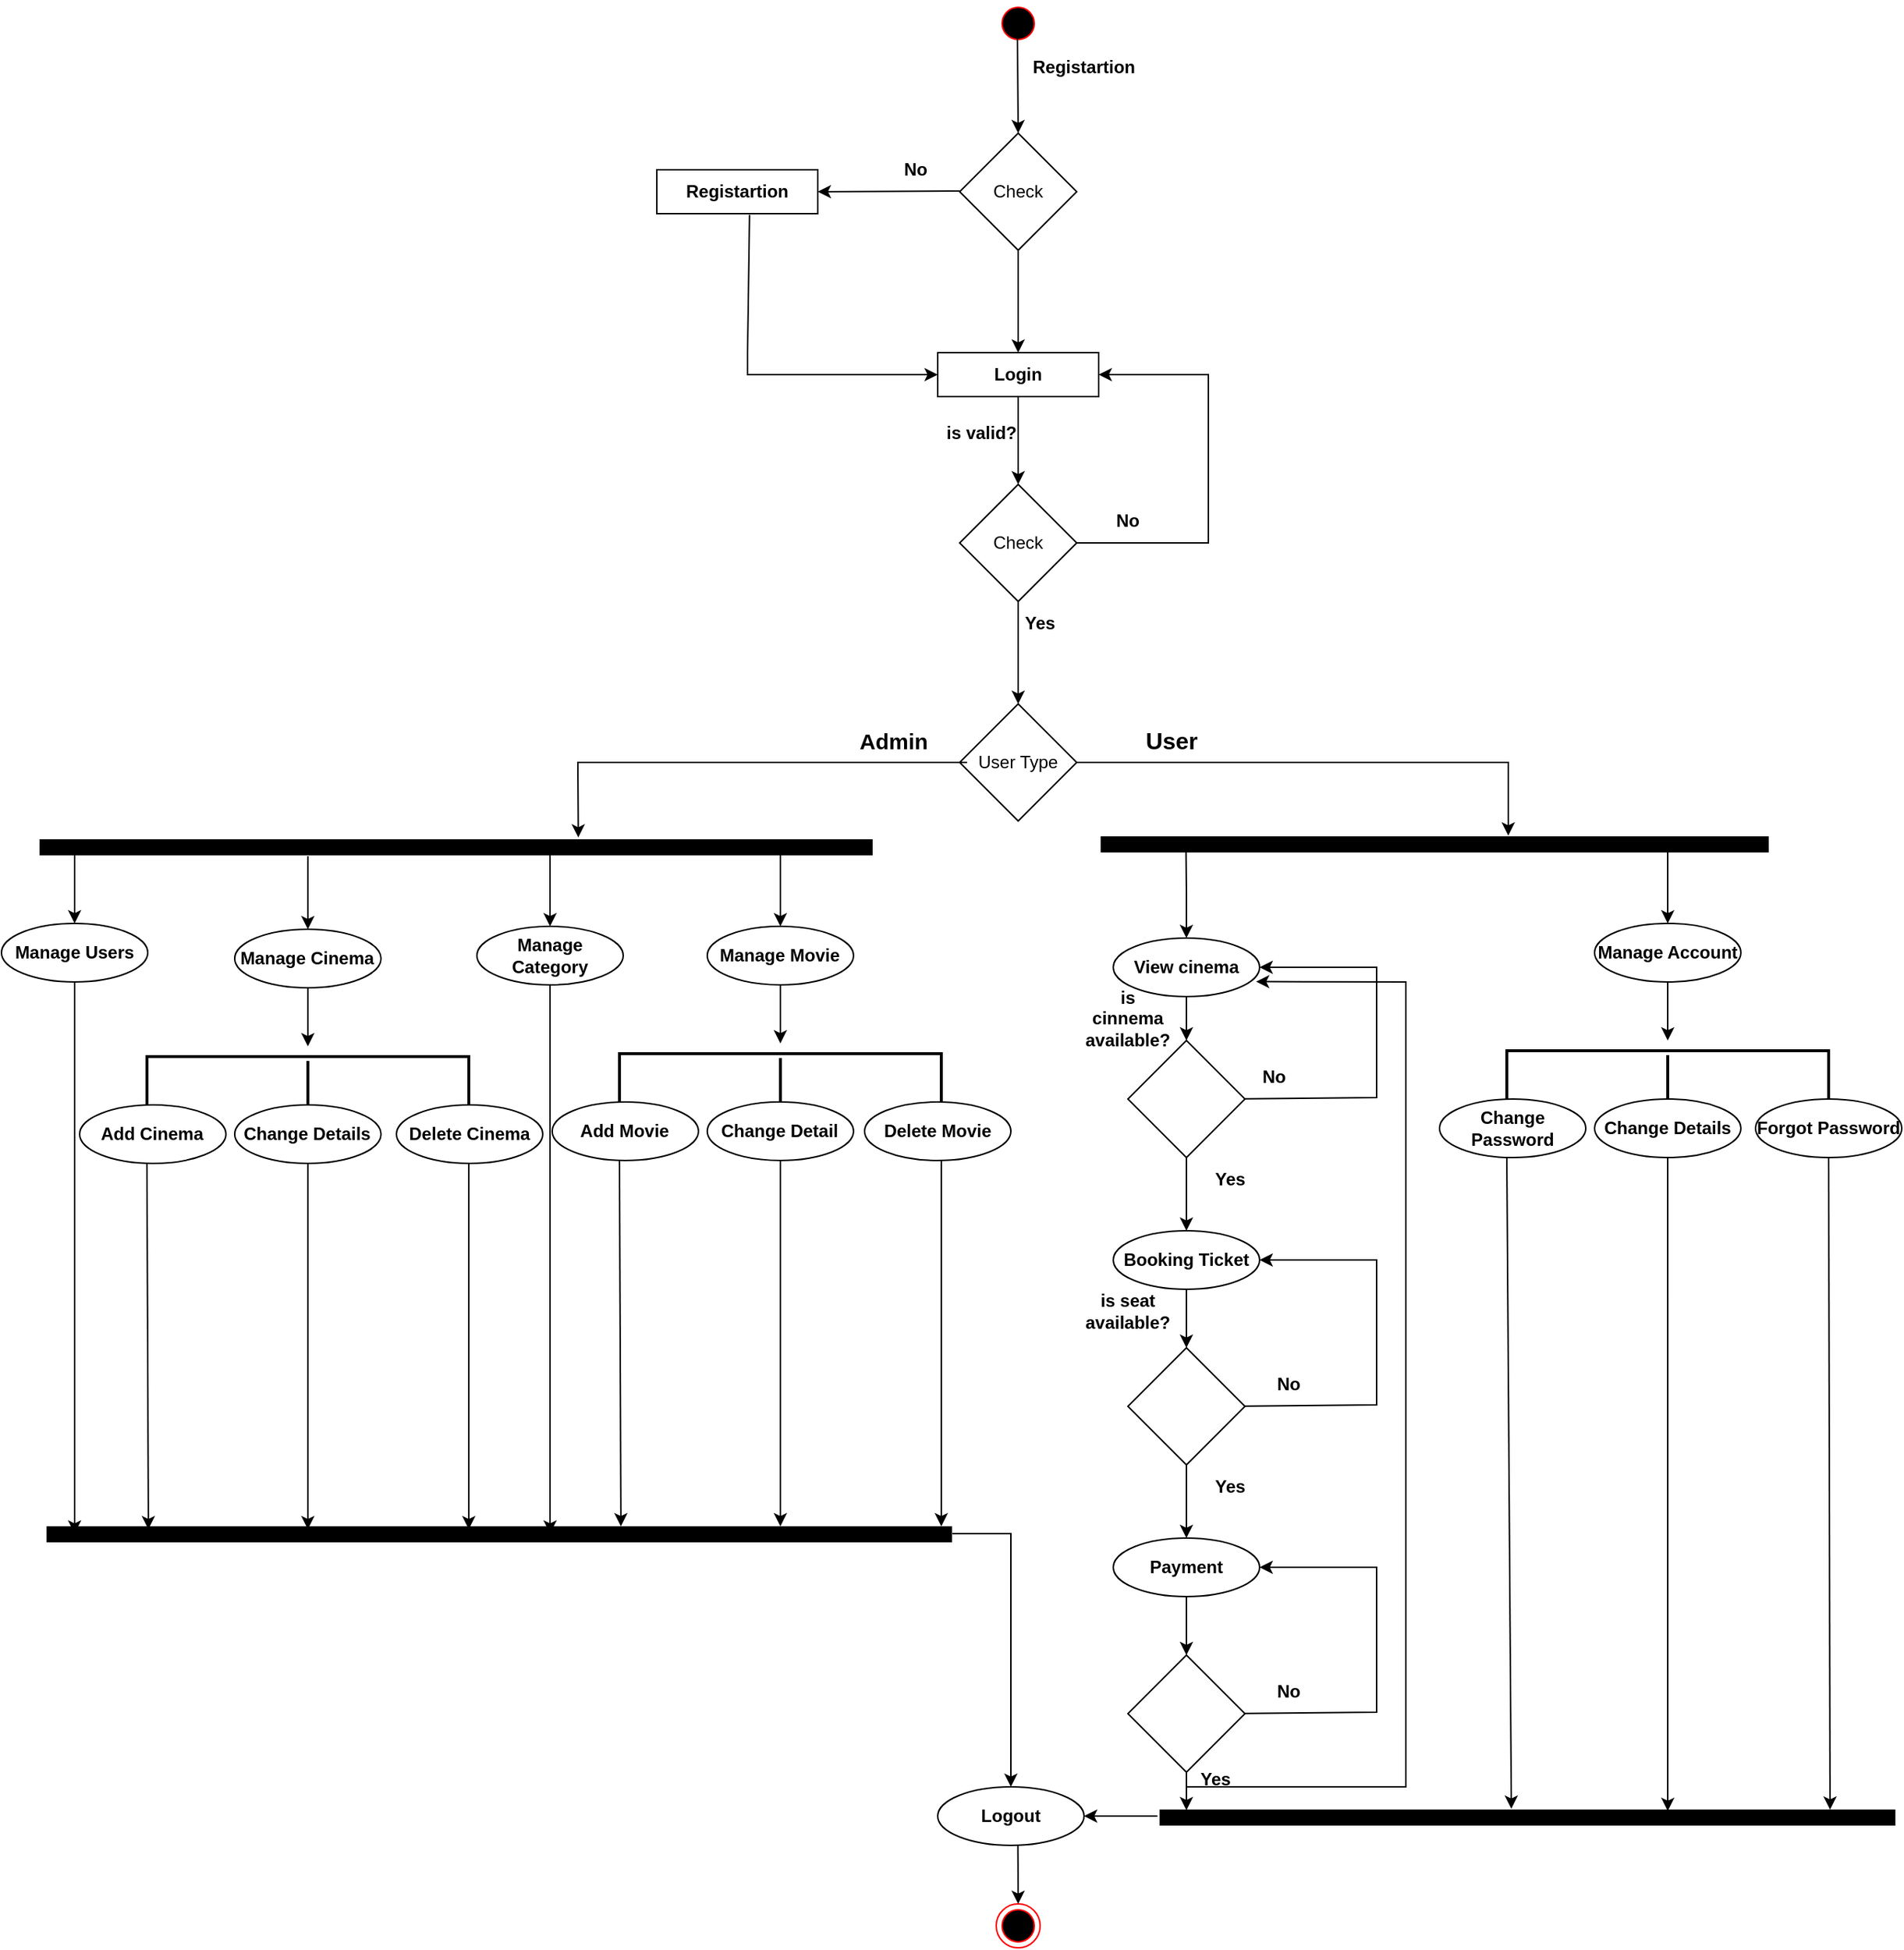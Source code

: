 <mxfile version="16.5.3" type="google"><diagram id="Oi1t7TdH1rs-5Y_anHj7" name="Page-1"><mxGraphModel dx="1621" dy="575" grid="1" gridSize="10" guides="0" tooltips="1" connect="1" arrows="1" fold="1" page="0" pageScale="1" pageWidth="1169" pageHeight="827" math="0" shadow="0"><root><mxCell id="0"/><mxCell id="1" parent="0"/><mxCell id="KVc6zZKcrjZ1HxjVgMst-2" value="" style="ellipse;html=1;shape=startState;fillColor=#000000;strokeColor=#ff0000;" parent="1" vertex="1"><mxGeometry x="340" y="50" width="30" height="30" as="geometry"/></mxCell><mxCell id="KVc6zZKcrjZ1HxjVgMst-4" value="Check" style="rhombus;whiteSpace=wrap;html=1;strokeColor=#000000;fillColor=#FFFFFF;" parent="1" vertex="1"><mxGeometry x="315" y="140" width="80" height="80" as="geometry"/></mxCell><mxCell id="KVc6zZKcrjZ1HxjVgMst-5" value="" style="endArrow=classic;html=1;rounded=0;exitX=0.5;exitY=1;exitDx=0;exitDy=0;" parent="1" source="KVc6zZKcrjZ1HxjVgMst-4" edge="1"><mxGeometry width="50" height="50" relative="1" as="geometry"><mxPoint x="440" y="200" as="sourcePoint"/><mxPoint x="355" y="290" as="targetPoint"/><Array as="points"/></mxGeometry></mxCell><mxCell id="KVc6zZKcrjZ1HxjVgMst-6" value="" style="endArrow=classic;html=1;rounded=0;entryX=1;entryY=0.5;entryDx=0;entryDy=0;" parent="1" target="KVc6zZKcrjZ1HxjVgMst-11" edge="1"><mxGeometry width="50" height="50" relative="1" as="geometry"><mxPoint x="315" y="179.5" as="sourcePoint"/><mxPoint x="215" y="179.5" as="targetPoint"/><Array as="points"/></mxGeometry></mxCell><mxCell id="KVc6zZKcrjZ1HxjVgMst-7" value="&lt;b&gt;Registartion&lt;/b&gt;" style="text;html=1;strokeColor=none;fillColor=none;align=center;verticalAlign=middle;whiteSpace=wrap;rounded=0;" parent="1" vertex="1"><mxGeometry x="370" y="80" width="60" height="30" as="geometry"/></mxCell><mxCell id="KVc6zZKcrjZ1HxjVgMst-8" value="&lt;b&gt;No&lt;/b&gt;" style="text;html=1;strokeColor=none;fillColor=none;align=center;verticalAlign=middle;whiteSpace=wrap;rounded=0;" parent="1" vertex="1"><mxGeometry x="255" y="150" width="60" height="30" as="geometry"/></mxCell><mxCell id="KVc6zZKcrjZ1HxjVgMst-9" value="&lt;b&gt;Yes&lt;/b&gt;" style="text;html=1;strokeColor=none;fillColor=none;align=center;verticalAlign=middle;whiteSpace=wrap;rounded=0;" parent="1" vertex="1"><mxGeometry x="340" y="460" width="60" height="30" as="geometry"/></mxCell><mxCell id="KVc6zZKcrjZ1HxjVgMst-10" value="&lt;b&gt;Login&lt;/b&gt;" style="rounded=0;whiteSpace=wrap;html=1;strokeColor=#000000;fillColor=#FFFFFF;" parent="1" vertex="1"><mxGeometry x="300" y="290" width="110" height="30" as="geometry"/></mxCell><mxCell id="KVc6zZKcrjZ1HxjVgMst-11" value="&lt;b&gt;Registartion&lt;/b&gt;" style="rounded=0;whiteSpace=wrap;html=1;strokeColor=#000000;fillColor=#FFFFFF;" parent="1" vertex="1"><mxGeometry x="108" y="165" width="110" height="30" as="geometry"/></mxCell><mxCell id="KVc6zZKcrjZ1HxjVgMst-12" value="" style="endArrow=classic;html=1;rounded=0;entryX=0;entryY=0.5;entryDx=0;entryDy=0;exitX=0.576;exitY=1.027;exitDx=0;exitDy=0;exitPerimeter=0;" parent="1" source="KVc6zZKcrjZ1HxjVgMst-11" target="KVc6zZKcrjZ1HxjVgMst-10" edge="1"><mxGeometry width="50" height="50" relative="1" as="geometry"><mxPoint x="170" y="200" as="sourcePoint"/><mxPoint x="270" y="290" as="targetPoint"/><Array as="points"><mxPoint x="170" y="290"/><mxPoint x="170" y="305"/></Array></mxGeometry></mxCell><mxCell id="KVc6zZKcrjZ1HxjVgMst-14" value="" style="endArrow=classic;html=1;rounded=0;exitX=0.5;exitY=1;exitDx=0;exitDy=0;" parent="1" source="KVc6zZKcrjZ1HxjVgMst-10" edge="1"><mxGeometry width="50" height="50" relative="1" as="geometry"><mxPoint x="350" y="330" as="sourcePoint"/><mxPoint x="355" y="380" as="targetPoint"/><Array as="points"/></mxGeometry></mxCell><mxCell id="KVc6zZKcrjZ1HxjVgMst-15" value="&lt;b&gt;is valid?&lt;/b&gt;" style="text;html=1;strokeColor=none;fillColor=none;align=center;verticalAlign=middle;whiteSpace=wrap;rounded=0;" parent="1" vertex="1"><mxGeometry x="300" y="330" width="60" height="30" as="geometry"/></mxCell><mxCell id="KVc6zZKcrjZ1HxjVgMst-16" value="" style="endArrow=classic;html=1;rounded=0;exitX=1;exitY=0.5;exitDx=0;exitDy=0;entryX=1;entryY=0.5;entryDx=0;entryDy=0;" parent="1" source="KVc6zZKcrjZ1HxjVgMst-19" target="KVc6zZKcrjZ1HxjVgMst-10" edge="1"><mxGeometry width="50" height="50" relative="1" as="geometry"><mxPoint x="395" y="425" as="sourcePoint"/><mxPoint x="420" y="310" as="targetPoint"/><Array as="points"><mxPoint x="420" y="420"/><mxPoint x="485" y="420"/><mxPoint x="485" y="305"/></Array></mxGeometry></mxCell><mxCell id="KVc6zZKcrjZ1HxjVgMst-18" value="&lt;b&gt;No&lt;/b&gt;" style="text;html=1;strokeColor=none;fillColor=none;align=center;verticalAlign=middle;whiteSpace=wrap;rounded=0;" parent="1" vertex="1"><mxGeometry x="400" y="390" width="60" height="30" as="geometry"/></mxCell><mxCell id="KVc6zZKcrjZ1HxjVgMst-19" value="Check" style="rhombus;whiteSpace=wrap;html=1;strokeColor=#000000;fillColor=#FFFFFF;" parent="1" vertex="1"><mxGeometry x="315" y="380" width="80" height="80" as="geometry"/></mxCell><mxCell id="KVc6zZKcrjZ1HxjVgMst-20" value="" style="endArrow=classic;html=1;rounded=0;exitX=0.5;exitY=1;exitDx=0;exitDy=0;" parent="1" source="KVc6zZKcrjZ1HxjVgMst-19" edge="1"><mxGeometry width="50" height="50" relative="1" as="geometry"><mxPoint x="365" y="460" as="sourcePoint"/><mxPoint x="355" y="530" as="targetPoint"/><Array as="points"/></mxGeometry></mxCell><mxCell id="KVc6zZKcrjZ1HxjVgMst-21" value="User Type" style="rhombus;whiteSpace=wrap;html=1;strokeColor=#000000;fillColor=#FFFFFF;" parent="1" vertex="1"><mxGeometry x="315" y="530" width="80" height="80" as="geometry"/></mxCell><mxCell id="KVc6zZKcrjZ1HxjVgMst-23" value="" style="endArrow=classic;html=1;rounded=0;entryX=0.974;entryY=0.539;entryDx=0;entryDy=0;entryPerimeter=0;" parent="1" edge="1"><mxGeometry width="50" height="50" relative="1" as="geometry"><mxPoint x="320" y="570" as="sourcePoint"/><mxPoint x="54.319" y="621.265" as="targetPoint"/><Array as="points"><mxPoint x="245" y="570"/><mxPoint x="54" y="570"/></Array></mxGeometry></mxCell><mxCell id="KVc6zZKcrjZ1HxjVgMst-27" value="&lt;b&gt;&lt;font style=&quot;font-size: 15px&quot;&gt;Admin&lt;/font&gt;&lt;/b&gt;" style="text;html=1;strokeColor=none;fillColor=none;align=center;verticalAlign=middle;whiteSpace=wrap;rounded=0;" parent="1" vertex="1"><mxGeometry x="240" y="540" width="60" height="30" as="geometry"/></mxCell><mxCell id="KVc6zZKcrjZ1HxjVgMst-28" value="&lt;b&gt;&lt;font style=&quot;font-size: 16px&quot;&gt;User&lt;/font&gt;&lt;/b&gt;" style="text;html=1;strokeColor=none;fillColor=none;align=center;verticalAlign=middle;whiteSpace=wrap;rounded=0;" parent="1" vertex="1"><mxGeometry x="430" y="540" width="60" height="30" as="geometry"/></mxCell><mxCell id="KVc6zZKcrjZ1HxjVgMst-59" value="" style="html=1;points=[];perimeter=orthogonalPerimeter;strokeColor=#000000;fillColor=#000000;rotation=-90;" parent="1" vertex="1"><mxGeometry x="634.71" y="398.14" width="10" height="455.72" as="geometry"/></mxCell><mxCell id="KVc6zZKcrjZ1HxjVgMst-91" value="&lt;b&gt;Logout&lt;/b&gt;" style="ellipse;whiteSpace=wrap;html=1;align=center;strokeColor=#000000;fillColor=#FFFFFF;" parent="1" vertex="1"><mxGeometry x="300" y="1270" width="100" height="40" as="geometry"/></mxCell><mxCell id="KVc6zZKcrjZ1HxjVgMst-97" value="" style="endArrow=classic;html=1;rounded=0;fillColor=#000000;entryX=0.5;entryY=0;entryDx=0;entryDy=0;" parent="1" target="KVc6zZKcrjZ1HxjVgMst-4" edge="1"><mxGeometry width="50" height="50" relative="1" as="geometry"><mxPoint x="354.5" y="75" as="sourcePoint"/><mxPoint x="354.5" y="115" as="targetPoint"/></mxGeometry></mxCell><mxCell id="3qp_o6s6grZwOU4GD3eG-11" value="&lt;b&gt;Manage Account&lt;/b&gt;" style="ellipse;whiteSpace=wrap;html=1;align=center;strokeColor=#000000;fillColor=#FFFFFF;" parent="1" vertex="1"><mxGeometry x="749" y="680" width="100" height="40" as="geometry"/></mxCell><mxCell id="3qp_o6s6grZwOU4GD3eG-17" value="&lt;b&gt;Change Password&lt;/b&gt;" style="ellipse;whiteSpace=wrap;html=1;align=center;strokeColor=#000000;fillColor=#FFFFFF;" parent="1" vertex="1"><mxGeometry x="643" y="800" width="100" height="40" as="geometry"/></mxCell><mxCell id="3qp_o6s6grZwOU4GD3eG-18" value="&lt;b&gt;Change Details&lt;/b&gt;" style="ellipse;whiteSpace=wrap;html=1;align=center;strokeColor=#000000;fillColor=#FFFFFF;" parent="1" vertex="1"><mxGeometry x="749" y="800" width="100" height="40" as="geometry"/></mxCell><mxCell id="3qp_o6s6grZwOU4GD3eG-25" value="" style="endArrow=classic;html=1;rounded=0;exitX=0;exitY=0.5;exitDx=0;exitDy=0;exitPerimeter=0;entryX=1.098;entryY=0.478;entryDx=0;entryDy=0;entryPerimeter=0;" parent="1" edge="1" target="dzeo4S7rXmfaB8Z0H-SN-58"><mxGeometry width="50" height="50" relative="1" as="geometry"><mxPoint x="689.0" y="840.005" as="sourcePoint"/><mxPoint x="690" y="1090" as="targetPoint"/></mxGeometry></mxCell><mxCell id="dzeo4S7rXmfaB8Z0H-SN-53" value="&lt;b&gt;Forgot Password&lt;/b&gt;" style="ellipse;whiteSpace=wrap;html=1;align=center;strokeColor=#000000;fillColor=#FFFFFF;" parent="1" vertex="1"><mxGeometry x="859" y="800" width="100" height="40" as="geometry"/></mxCell><mxCell id="dzeo4S7rXmfaB8Z0H-SN-54" value="" style="endArrow=classic;html=1;rounded=0;fontFamily=Helvetica;fontSize=14;fontColor=default;exitX=0.5;exitY=1;exitDx=0;exitDy=0;entryX=0.949;entryY=0.691;entryDx=0;entryDy=0;entryPerimeter=0;" parent="1" source="3qp_o6s6grZwOU4GD3eG-18" edge="1" target="dzeo4S7rXmfaB8Z0H-SN-58"><mxGeometry width="50" height="50" relative="1" as="geometry"><mxPoint x="739" y="940" as="sourcePoint"/><mxPoint x="799" y="1280" as="targetPoint"/></mxGeometry></mxCell><mxCell id="dzeo4S7rXmfaB8Z0H-SN-56" value="" style="endArrow=none;html=1;rounded=0;fontFamily=Helvetica;fontSize=14;fontColor=default;strokeWidth=2;exitX=0.5;exitY=0;exitDx=0;exitDy=0;entryX=0.5;entryY=0;entryDx=0;entryDy=0;" parent="1" source="dzeo4S7rXmfaB8Z0H-SN-53" edge="1"><mxGeometry width="50" height="50" relative="1" as="geometry"><mxPoint x="909" y="767" as="sourcePoint"/><mxPoint x="689" y="800" as="targetPoint"/><Array as="points"><mxPoint x="909" y="767"/><mxPoint x="689" y="767"/></Array></mxGeometry></mxCell><mxCell id="dzeo4S7rXmfaB8Z0H-SN-57" value="" style="endArrow=classic;html=1;rounded=0;fontFamily=Helvetica;fontSize=14;fontColor=default;strokeWidth=1;exitX=0.5;exitY=1;exitDx=0;exitDy=0;entryX=1.041;entryY=0.912;entryDx=0;entryDy=0;entryPerimeter=0;" parent="1" source="dzeo4S7rXmfaB8Z0H-SN-53" edge="1" target="dzeo4S7rXmfaB8Z0H-SN-58"><mxGeometry width="50" height="50" relative="1" as="geometry"><mxPoint x="759" y="1000" as="sourcePoint"/><mxPoint x="909" y="1090" as="targetPoint"/></mxGeometry></mxCell><mxCell id="dzeo4S7rXmfaB8Z0H-SN-58" value="" style="html=1;points=[];perimeter=orthogonalPerimeter;strokeColor=#000000;fillColor=#000000;rotation=-90;" parent="1" vertex="1"><mxGeometry x="698.14" y="1040" width="10" height="501.96" as="geometry"/></mxCell><mxCell id="dzeo4S7rXmfaB8Z0H-SN-61" value="" style="endArrow=classic;html=1;rounded=0;fontFamily=Helvetica;fontSize=14;fontColor=default;strokeWidth=1;exitX=1;exitY=0.5;exitDx=0;exitDy=0;" parent="1" source="KVc6zZKcrjZ1HxjVgMst-21" edge="1"><mxGeometry width="50" height="50" relative="1" as="geometry"><mxPoint x="400" y="570" as="sourcePoint"/><mxPoint x="690" y="620" as="targetPoint"/><Array as="points"><mxPoint x="690" y="570"/></Array></mxGeometry></mxCell><mxCell id="dzeo4S7rXmfaB8Z0H-SN-62" value="" style="endArrow=none;html=1;rounded=0;fontFamily=Helvetica;fontSize=15;fontColor=default;strokeWidth=2;entryX=0.5;entryY=0;entryDx=0;entryDy=0;" parent="1" target="3qp_o6s6grZwOU4GD3eG-18" edge="1"><mxGeometry width="50" height="50" relative="1" as="geometry"><mxPoint x="799" y="770" as="sourcePoint"/><mxPoint x="779" y="800" as="targetPoint"/></mxGeometry></mxCell><mxCell id="dzeo4S7rXmfaB8Z0H-SN-64" value="" style="endArrow=classic;html=1;rounded=0;fontFamily=Helvetica;fontSize=15;fontColor=default;strokeWidth=1;entryX=0.5;entryY=0;entryDx=0;entryDy=0;" parent="1" target="3qp_o6s6grZwOU4GD3eG-11" edge="1"><mxGeometry width="50" height="50" relative="1" as="geometry"><mxPoint x="799" y="630" as="sourcePoint"/><mxPoint x="653" y="870" as="targetPoint"/></mxGeometry></mxCell><mxCell id="dzeo4S7rXmfaB8Z0H-SN-66" value="" style="endArrow=classic;html=1;rounded=0;fontFamily=Helvetica;fontSize=15;fontColor=default;strokeWidth=1;entryX=0.5;entryY=0;entryDx=0;entryDy=0;exitX=0.006;exitY=0.127;exitDx=0;exitDy=0;exitPerimeter=0;" parent="1" target="OKULIXjmSo11JFwUpLHG-24" edge="1" source="KVc6zZKcrjZ1HxjVgMst-59"><mxGeometry width="50" height="50" relative="1" as="geometry"><mxPoint x="466" y="631" as="sourcePoint"/><mxPoint x="466" y="682" as="targetPoint"/><Array as="points"><mxPoint x="470" y="660"/></Array></mxGeometry></mxCell><mxCell id="dzeo4S7rXmfaB8Z0H-SN-71" value="" style="endArrow=classic;html=1;rounded=0;fontFamily=Helvetica;fontSize=15;fontColor=default;strokeWidth=1;exitX=0.5;exitY=1;exitDx=0;exitDy=0;" parent="1" source="3qp_o6s6grZwOU4GD3eG-11" edge="1"><mxGeometry width="50" height="50" relative="1" as="geometry"><mxPoint x="839" y="880" as="sourcePoint"/><mxPoint x="799" y="760" as="targetPoint"/></mxGeometry></mxCell><mxCell id="dzeo4S7rXmfaB8Z0H-SN-83" value="" style="html=1;points=[];perimeter=orthogonalPerimeter;strokeColor=#000000;fillColor=#000000;rotation=-90;" parent="1" vertex="1"><mxGeometry x="-34.23" y="343.76" width="10" height="568.46" as="geometry"/></mxCell><mxCell id="dzeo4S7rXmfaB8Z0H-SN-95" value="&lt;b&gt;Manage Category&lt;/b&gt;" style="ellipse;whiteSpace=wrap;html=1;align=center;strokeColor=#000000;fillColor=#FFFFFF;" parent="1" vertex="1"><mxGeometry x="-15.0" y="682" width="100" height="40" as="geometry"/></mxCell><mxCell id="dzeo4S7rXmfaB8Z0H-SN-96" value="&lt;b&gt;Manage Movie&lt;/b&gt;" style="ellipse;whiteSpace=wrap;html=1;align=center;strokeColor=#000000;fillColor=#FFFFFF;" parent="1" vertex="1"><mxGeometry x="142.44" y="682" width="100" height="40" as="geometry"/></mxCell><mxCell id="dzeo4S7rXmfaB8Z0H-SN-97" value="&lt;b&gt;Add Movie&lt;/b&gt;" style="ellipse;whiteSpace=wrap;html=1;align=center;strokeColor=#000000;fillColor=#FFFFFF;" parent="1" vertex="1"><mxGeometry x="36.44" y="802" width="100" height="40" as="geometry"/></mxCell><mxCell id="dzeo4S7rXmfaB8Z0H-SN-98" value="&lt;b&gt;Change Detail&lt;/b&gt;" style="ellipse;whiteSpace=wrap;html=1;align=center;strokeColor=#000000;fillColor=#FFFFFF;" parent="1" vertex="1"><mxGeometry x="142.44" y="802" width="100" height="40" as="geometry"/></mxCell><mxCell id="dzeo4S7rXmfaB8Z0H-SN-99" value="" style="endArrow=classic;html=1;rounded=0;exitX=0.5;exitY=1;exitDx=0;exitDy=0;" parent="1" source="dzeo4S7rXmfaB8Z0H-SN-95" edge="1"><mxGeometry width="50" height="50" relative="1" as="geometry"><mxPoint x="-158.56" y="932" as="sourcePoint"/><mxPoint x="35" y="1097" as="targetPoint"/></mxGeometry></mxCell><mxCell id="dzeo4S7rXmfaB8Z0H-SN-100" value="" style="endArrow=classic;html=1;rounded=0;exitX=0;exitY=0.5;exitDx=0;exitDy=0;exitPerimeter=0;" parent="1" edge="1"><mxGeometry width="50" height="50" relative="1" as="geometry"><mxPoint x="82.44" y="842.005" as="sourcePoint"/><mxPoint x="83.44" y="1092" as="targetPoint"/></mxGeometry></mxCell><mxCell id="dzeo4S7rXmfaB8Z0H-SN-101" value="&lt;b&gt;Delete Movie&lt;/b&gt;" style="ellipse;whiteSpace=wrap;html=1;align=center;strokeColor=#000000;fillColor=#FFFFFF;" parent="1" vertex="1"><mxGeometry x="250.0" y="802" width="100" height="40" as="geometry"/></mxCell><mxCell id="dzeo4S7rXmfaB8Z0H-SN-102" value="" style="endArrow=classic;html=1;rounded=0;fontFamily=Helvetica;fontSize=14;fontColor=default;exitX=0.5;exitY=1;exitDx=0;exitDy=0;" parent="1" source="dzeo4S7rXmfaB8Z0H-SN-98" edge="1"><mxGeometry width="50" height="50" relative="1" as="geometry"><mxPoint x="132.44" y="942" as="sourcePoint"/><mxPoint x="192.44" y="1092" as="targetPoint"/></mxGeometry></mxCell><mxCell id="dzeo4S7rXmfaB8Z0H-SN-103" value="" style="endArrow=none;html=1;rounded=0;fontFamily=Helvetica;fontSize=14;fontColor=default;strokeWidth=2;exitX=0.5;exitY=0;exitDx=0;exitDy=0;entryX=0.5;entryY=0;entryDx=0;entryDy=0;" parent="1" edge="1"><mxGeometry width="50" height="50" relative="1" as="geometry"><mxPoint x="302.44" y="802" as="sourcePoint"/><mxPoint x="82.44" y="802" as="targetPoint"/><Array as="points"><mxPoint x="302.44" y="769"/><mxPoint x="82.44" y="769"/></Array></mxGeometry></mxCell><mxCell id="dzeo4S7rXmfaB8Z0H-SN-104" value="" style="endArrow=classic;html=1;rounded=0;fontFamily=Helvetica;fontSize=14;fontColor=default;strokeWidth=1;exitX=0.5;exitY=1;exitDx=0;exitDy=0;" parent="1" edge="1"><mxGeometry width="50" height="50" relative="1" as="geometry"><mxPoint x="302.44" y="842" as="sourcePoint"/><mxPoint x="302.44" y="1092" as="targetPoint"/></mxGeometry></mxCell><mxCell id="dzeo4S7rXmfaB8Z0H-SN-105" value="" style="html=1;points=[];perimeter=orthogonalPerimeter;strokeColor=#000000;fillColor=#000000;rotation=-90;" parent="1" vertex="1"><mxGeometry x="-4.71" y="788.45" width="10" height="617.97" as="geometry"/></mxCell><mxCell id="dzeo4S7rXmfaB8Z0H-SN-106" value="" style="endArrow=none;html=1;rounded=0;fontFamily=Helvetica;fontSize=15;fontColor=default;strokeWidth=2;entryX=0.5;entryY=0;entryDx=0;entryDy=0;" parent="1" target="dzeo4S7rXmfaB8Z0H-SN-98" edge="1"><mxGeometry width="50" height="50" relative="1" as="geometry"><mxPoint x="192.44" y="772" as="sourcePoint"/><mxPoint x="172.44" y="802" as="targetPoint"/></mxGeometry></mxCell><mxCell id="dzeo4S7rXmfaB8Z0H-SN-107" value="" style="endArrow=classic;html=1;rounded=0;fontFamily=Helvetica;fontSize=15;fontColor=default;strokeWidth=1;entryX=0.5;entryY=0;entryDx=0;entryDy=0;" parent="1" target="dzeo4S7rXmfaB8Z0H-SN-96" edge="1"><mxGeometry width="50" height="50" relative="1" as="geometry"><mxPoint x="192.44" y="632" as="sourcePoint"/><mxPoint x="46.44" y="872" as="targetPoint"/></mxGeometry></mxCell><mxCell id="dzeo4S7rXmfaB8Z0H-SN-108" value="" style="endArrow=classic;html=1;rounded=0;fontFamily=Helvetica;fontSize=15;fontColor=default;strokeWidth=1;entryX=0.5;entryY=0;entryDx=0;entryDy=0;" parent="1" target="dzeo4S7rXmfaB8Z0H-SN-95" edge="1"><mxGeometry width="50" height="50" relative="1" as="geometry"><mxPoint x="35" y="628" as="sourcePoint"/><mxPoint x="112.44" y="902" as="targetPoint"/></mxGeometry></mxCell><mxCell id="dzeo4S7rXmfaB8Z0H-SN-110" value="" style="endArrow=classic;html=1;rounded=0;fontFamily=Helvetica;fontSize=15;fontColor=default;strokeWidth=1;exitX=0.5;exitY=1;exitDx=0;exitDy=0;" parent="1" source="dzeo4S7rXmfaB8Z0H-SN-96" edge="1"><mxGeometry width="50" height="50" relative="1" as="geometry"><mxPoint x="232.44" y="882" as="sourcePoint"/><mxPoint x="192.44" y="762" as="targetPoint"/></mxGeometry></mxCell><mxCell id="dzeo4S7rXmfaB8Z0H-SN-111" value="&lt;b&gt;Manage Cinema&lt;/b&gt;" style="ellipse;whiteSpace=wrap;html=1;align=center;strokeColor=#000000;fillColor=#FFFFFF;" parent="1" vertex="1"><mxGeometry x="-180.56" y="684" width="100" height="40" as="geometry"/></mxCell><mxCell id="dzeo4S7rXmfaB8Z0H-SN-112" value="&lt;b&gt;Add Cinema&lt;/b&gt;" style="ellipse;whiteSpace=wrap;html=1;align=center;strokeColor=#000000;fillColor=#FFFFFF;" parent="1" vertex="1"><mxGeometry x="-286.56" y="804" width="100" height="40" as="geometry"/></mxCell><mxCell id="dzeo4S7rXmfaB8Z0H-SN-113" value="&lt;b&gt;Change Details&lt;/b&gt;" style="ellipse;whiteSpace=wrap;html=1;align=center;strokeColor=#000000;fillColor=#FFFFFF;" parent="1" vertex="1"><mxGeometry x="-180.56" y="804" width="100" height="40" as="geometry"/></mxCell><mxCell id="dzeo4S7rXmfaB8Z0H-SN-114" value="" style="endArrow=classic;html=1;rounded=0;exitX=0;exitY=0.5;exitDx=0;exitDy=0;exitPerimeter=0;" parent="1" edge="1"><mxGeometry width="50" height="50" relative="1" as="geometry"><mxPoint x="-240.56" y="844.005" as="sourcePoint"/><mxPoint x="-239.56" y="1094" as="targetPoint"/></mxGeometry></mxCell><mxCell id="dzeo4S7rXmfaB8Z0H-SN-115" value="&lt;b&gt;Delete Cinema&lt;/b&gt;" style="ellipse;whiteSpace=wrap;html=1;align=center;strokeColor=#000000;fillColor=#FFFFFF;" parent="1" vertex="1"><mxGeometry x="-70.0" y="804" width="100" height="40" as="geometry"/></mxCell><mxCell id="dzeo4S7rXmfaB8Z0H-SN-116" value="" style="endArrow=classic;html=1;rounded=0;fontFamily=Helvetica;fontSize=14;fontColor=default;exitX=0.5;exitY=1;exitDx=0;exitDy=0;" parent="1" source="dzeo4S7rXmfaB8Z0H-SN-113" edge="1"><mxGeometry width="50" height="50" relative="1" as="geometry"><mxPoint x="-190.56" y="944" as="sourcePoint"/><mxPoint x="-130.56" y="1094" as="targetPoint"/></mxGeometry></mxCell><mxCell id="dzeo4S7rXmfaB8Z0H-SN-117" value="" style="endArrow=none;html=1;rounded=0;fontFamily=Helvetica;fontSize=14;fontColor=default;strokeWidth=2;exitX=0.5;exitY=0;exitDx=0;exitDy=0;entryX=0.5;entryY=0;entryDx=0;entryDy=0;" parent="1" edge="1"><mxGeometry width="50" height="50" relative="1" as="geometry"><mxPoint x="-20.56" y="804" as="sourcePoint"/><mxPoint x="-240.56" y="804" as="targetPoint"/><Array as="points"><mxPoint x="-20.56" y="771"/><mxPoint x="-240.56" y="771"/></Array></mxGeometry></mxCell><mxCell id="dzeo4S7rXmfaB8Z0H-SN-118" value="" style="endArrow=classic;html=1;rounded=0;fontFamily=Helvetica;fontSize=14;fontColor=default;strokeWidth=1;exitX=0.5;exitY=1;exitDx=0;exitDy=0;" parent="1" edge="1"><mxGeometry width="50" height="50" relative="1" as="geometry"><mxPoint x="-20.56" y="844" as="sourcePoint"/><mxPoint x="-20.56" y="1094" as="targetPoint"/></mxGeometry></mxCell><mxCell id="dzeo4S7rXmfaB8Z0H-SN-119" value="" style="endArrow=none;html=1;rounded=0;fontFamily=Helvetica;fontSize=15;fontColor=default;strokeWidth=2;entryX=0.5;entryY=0;entryDx=0;entryDy=0;" parent="1" target="dzeo4S7rXmfaB8Z0H-SN-113" edge="1"><mxGeometry width="50" height="50" relative="1" as="geometry"><mxPoint x="-130.56" y="774" as="sourcePoint"/><mxPoint x="-150.56" y="804" as="targetPoint"/></mxGeometry></mxCell><mxCell id="dzeo4S7rXmfaB8Z0H-SN-120" value="" style="endArrow=classic;html=1;rounded=0;fontFamily=Helvetica;fontSize=15;fontColor=default;strokeWidth=1;entryX=0.5;entryY=0;entryDx=0;entryDy=0;" parent="1" target="dzeo4S7rXmfaB8Z0H-SN-111" edge="1"><mxGeometry width="50" height="50" relative="1" as="geometry"><mxPoint x="-130.56" y="634" as="sourcePoint"/><mxPoint x="-276.56" y="874" as="targetPoint"/></mxGeometry></mxCell><mxCell id="dzeo4S7rXmfaB8Z0H-SN-121" value="" style="endArrow=classic;html=1;rounded=0;fontFamily=Helvetica;fontSize=15;fontColor=default;strokeWidth=1;exitX=0.5;exitY=1;exitDx=0;exitDy=0;" parent="1" source="dzeo4S7rXmfaB8Z0H-SN-111" edge="1"><mxGeometry width="50" height="50" relative="1" as="geometry"><mxPoint x="-90.56" y="884" as="sourcePoint"/><mxPoint x="-130.56" y="764" as="targetPoint"/></mxGeometry></mxCell><mxCell id="dzeo4S7rXmfaB8Z0H-SN-122" value="&lt;b&gt;Manage Users&lt;/b&gt;" style="ellipse;whiteSpace=wrap;html=1;align=center;strokeColor=#000000;fillColor=#FFFFFF;" parent="1" vertex="1"><mxGeometry x="-340" y="680" width="100" height="40" as="geometry"/></mxCell><mxCell id="dzeo4S7rXmfaB8Z0H-SN-123" value="" style="endArrow=classic;html=1;rounded=0;fontFamily=Helvetica;fontSize=15;fontColor=default;strokeWidth=1;entryX=0.5;entryY=0;entryDx=0;entryDy=0;" parent="1" source="dzeo4S7rXmfaB8Z0H-SN-83" target="dzeo4S7rXmfaB8Z0H-SN-122" edge="1"><mxGeometry width="50" height="50" relative="1" as="geometry"><mxPoint x="-30" y="1010" as="sourcePoint"/><mxPoint x="20" y="960" as="targetPoint"/></mxGeometry></mxCell><mxCell id="dzeo4S7rXmfaB8Z0H-SN-124" value="" style="endArrow=classic;html=1;rounded=0;fontFamily=Helvetica;fontSize=15;fontColor=default;strokeWidth=1;exitX=0.5;exitY=1;exitDx=0;exitDy=0;" parent="1" source="dzeo4S7rXmfaB8Z0H-SN-122" edge="1"><mxGeometry width="50" height="50" relative="1" as="geometry"><mxPoint x="-30" y="1020" as="sourcePoint"/><mxPoint x="-290" y="1097" as="targetPoint"/></mxGeometry></mxCell><mxCell id="dzeo4S7rXmfaB8Z0H-SN-126" value="" style="endArrow=classic;html=1;rounded=0;fontFamily=Helvetica;fontSize=15;fontColor=default;strokeWidth=1;entryX=0.5;entryY=0;entryDx=0;entryDy=0;" parent="1" target="KVc6zZKcrjZ1HxjVgMst-91" edge="1"><mxGeometry width="50" height="50" relative="1" as="geometry"><mxPoint x="310" y="1097" as="sourcePoint"/><mxPoint x="490" y="970" as="targetPoint"/><Array as="points"><mxPoint x="320" y="1097"/><mxPoint x="350" y="1097"/></Array></mxGeometry></mxCell><mxCell id="OKULIXjmSo11JFwUpLHG-24" value="&lt;b&gt;View cinema&lt;/b&gt;" style="ellipse;whiteSpace=wrap;html=1;align=center;strokeColor=#000000;fillColor=#FFFFFF;" vertex="1" parent="1"><mxGeometry x="420" y="690" width="100" height="40" as="geometry"/></mxCell><mxCell id="OKULIXjmSo11JFwUpLHG-25" value="" style="rhombus;whiteSpace=wrap;html=1;strokeColor=#000000;fillColor=#FFFFFF;" vertex="1" parent="1"><mxGeometry x="430" y="760" width="80" height="80" as="geometry"/></mxCell><mxCell id="OKULIXjmSo11JFwUpLHG-26" value="" style="endArrow=classic;html=1;rounded=0;fillColor=#000000;exitX=0.5;exitY=1;exitDx=0;exitDy=0;" edge="1" parent="1" source="OKULIXjmSo11JFwUpLHG-24" target="OKULIXjmSo11JFwUpLHG-25"><mxGeometry width="50" height="50" relative="1" as="geometry"><mxPoint x="479.41" y="650" as="sourcePoint"/><mxPoint x="480" y="690" as="targetPoint"/></mxGeometry></mxCell><mxCell id="OKULIXjmSo11JFwUpLHG-27" value="&lt;b&gt;No&lt;/b&gt;" style="text;html=1;strokeColor=none;fillColor=none;align=center;verticalAlign=middle;whiteSpace=wrap;rounded=0;" vertex="1" parent="1"><mxGeometry x="500" y="770" width="60" height="30" as="geometry"/></mxCell><mxCell id="OKULIXjmSo11JFwUpLHG-28" value="" style="endArrow=classic;html=1;rounded=0;fillColor=#000000;entryX=1;entryY=0.5;entryDx=0;entryDy=0;" edge="1" parent="1" target="OKULIXjmSo11JFwUpLHG-24"><mxGeometry width="50" height="50" relative="1" as="geometry"><mxPoint x="510" y="799.82" as="sourcePoint"/><mxPoint x="580" y="710" as="targetPoint"/><Array as="points"><mxPoint x="600" y="799"/><mxPoint x="600" y="710"/></Array></mxGeometry></mxCell><mxCell id="OKULIXjmSo11JFwUpLHG-29" value="&lt;b&gt;is cinnema available?&lt;/b&gt;" style="text;html=1;strokeColor=none;fillColor=none;align=center;verticalAlign=middle;whiteSpace=wrap;rounded=0;" vertex="1" parent="1"><mxGeometry x="400" y="730" width="60" height="30" as="geometry"/></mxCell><mxCell id="OKULIXjmSo11JFwUpLHG-30" value="" style="endArrow=classic;html=1;rounded=0;fillColor=#000000;exitX=0.5;exitY=1;exitDx=0;exitDy=0;" edge="1" parent="1" source="OKULIXjmSo11JFwUpLHG-25"><mxGeometry width="50" height="50" relative="1" as="geometry"><mxPoint x="480" y="730" as="sourcePoint"/><mxPoint x="470" y="890" as="targetPoint"/></mxGeometry></mxCell><mxCell id="OKULIXjmSo11JFwUpLHG-31" value="&lt;b&gt;Booking Ticket&lt;/b&gt;" style="ellipse;whiteSpace=wrap;html=1;align=center;strokeColor=#000000;fillColor=#FFFFFF;" vertex="1" parent="1"><mxGeometry x="420" y="890" width="100" height="40" as="geometry"/></mxCell><mxCell id="OKULIXjmSo11JFwUpLHG-32" value="&lt;b&gt;Yes&lt;/b&gt;" style="text;html=1;strokeColor=none;fillColor=none;align=center;verticalAlign=middle;whiteSpace=wrap;rounded=0;" vertex="1" parent="1"><mxGeometry x="470" y="840" width="60" height="30" as="geometry"/></mxCell><mxCell id="OKULIXjmSo11JFwUpLHG-33" value="" style="endArrow=classic;html=1;rounded=0;fillColor=#000000;exitX=0.5;exitY=1;exitDx=0;exitDy=0;" edge="1" parent="1" source="OKULIXjmSo11JFwUpLHG-31"><mxGeometry width="50" height="50" relative="1" as="geometry"><mxPoint x="470" y="940" as="sourcePoint"/><mxPoint x="470" y="970" as="targetPoint"/></mxGeometry></mxCell><mxCell id="OKULIXjmSo11JFwUpLHG-34" value="&lt;b&gt;is seat available?&lt;/b&gt;" style="text;html=1;strokeColor=none;fillColor=none;align=center;verticalAlign=middle;whiteSpace=wrap;rounded=0;" vertex="1" parent="1"><mxGeometry x="400" y="930" width="60" height="30" as="geometry"/></mxCell><mxCell id="OKULIXjmSo11JFwUpLHG-35" value="" style="rhombus;whiteSpace=wrap;html=1;strokeColor=#000000;fillColor=#FFFFFF;" vertex="1" parent="1"><mxGeometry x="430" y="970" width="80" height="80" as="geometry"/></mxCell><mxCell id="OKULIXjmSo11JFwUpLHG-36" value="" style="endArrow=classic;html=1;rounded=0;fillColor=#000000;entryX=1;entryY=0.5;entryDx=0;entryDy=0;" edge="1" parent="1"><mxGeometry width="50" height="50" relative="1" as="geometry"><mxPoint x="510" y="1009.82" as="sourcePoint"/><mxPoint x="520" y="910" as="targetPoint"/><Array as="points"><mxPoint x="600" y="1009"/><mxPoint x="600" y="910"/></Array></mxGeometry></mxCell><mxCell id="OKULIXjmSo11JFwUpLHG-37" value="&lt;b&gt;No&lt;/b&gt;" style="text;html=1;strokeColor=none;fillColor=none;align=center;verticalAlign=middle;whiteSpace=wrap;rounded=0;" vertex="1" parent="1"><mxGeometry x="510" y="1190" width="60" height="30" as="geometry"/></mxCell><mxCell id="OKULIXjmSo11JFwUpLHG-38" value="&lt;b&gt;Yes&lt;/b&gt;" style="text;html=1;strokeColor=none;fillColor=none;align=center;verticalAlign=middle;whiteSpace=wrap;rounded=0;" vertex="1" parent="1"><mxGeometry x="460" y="1250" width="60" height="30" as="geometry"/></mxCell><mxCell id="OKULIXjmSo11JFwUpLHG-39" value="" style="endArrow=classic;html=1;rounded=0;fillColor=#000000;exitX=0.5;exitY=1;exitDx=0;exitDy=0;" edge="1" parent="1"><mxGeometry width="50" height="50" relative="1" as="geometry"><mxPoint x="470" y="1050" as="sourcePoint"/><mxPoint x="470" y="1100" as="targetPoint"/></mxGeometry></mxCell><mxCell id="OKULIXjmSo11JFwUpLHG-40" value="&lt;b&gt;Payment&lt;/b&gt;" style="ellipse;whiteSpace=wrap;html=1;align=center;strokeColor=#000000;fillColor=#FFFFFF;" vertex="1" parent="1"><mxGeometry x="420" y="1100" width="100" height="40" as="geometry"/></mxCell><mxCell id="OKULIXjmSo11JFwUpLHG-41" value="" style="rhombus;whiteSpace=wrap;html=1;strokeColor=#000000;fillColor=#FFFFFF;" vertex="1" parent="1"><mxGeometry x="430" y="1180" width="80" height="80" as="geometry"/></mxCell><mxCell id="OKULIXjmSo11JFwUpLHG-42" value="" style="endArrow=classic;html=1;rounded=0;fillColor=#000000;" edge="1" parent="1"><mxGeometry width="50" height="50" relative="1" as="geometry"><mxPoint x="470" y="1140" as="sourcePoint"/><mxPoint x="470" y="1180" as="targetPoint"/></mxGeometry></mxCell><mxCell id="OKULIXjmSo11JFwUpLHG-43" value="" style="endArrow=classic;html=1;rounded=0;fillColor=#000000;entryX=1;entryY=0.5;entryDx=0;entryDy=0;" edge="1" parent="1"><mxGeometry width="50" height="50" relative="1" as="geometry"><mxPoint x="510" y="1219.82" as="sourcePoint"/><mxPoint x="520" y="1120" as="targetPoint"/><Array as="points"><mxPoint x="600" y="1219"/><mxPoint x="600" y="1120"/></Array></mxGeometry></mxCell><mxCell id="OKULIXjmSo11JFwUpLHG-44" value="&lt;b&gt;No&lt;/b&gt;" style="text;html=1;strokeColor=none;fillColor=none;align=center;verticalAlign=middle;whiteSpace=wrap;rounded=0;" vertex="1" parent="1"><mxGeometry x="510" y="980" width="60" height="30" as="geometry"/></mxCell><mxCell id="OKULIXjmSo11JFwUpLHG-45" value="&lt;b&gt;Yes&lt;/b&gt;" style="text;html=1;strokeColor=none;fillColor=none;align=center;verticalAlign=middle;whiteSpace=wrap;rounded=0;" vertex="1" parent="1"><mxGeometry x="470" y="1050" width="60" height="30" as="geometry"/></mxCell><mxCell id="OKULIXjmSo11JFwUpLHG-46" value="" style="endArrow=classic;html=1;rounded=0;fillColor=#000000;entryX=0.976;entryY=0.745;entryDx=0;entryDy=0;entryPerimeter=0;" edge="1" parent="1" target="OKULIXjmSo11JFwUpLHG-24"><mxGeometry width="50" height="50" relative="1" as="geometry"><mxPoint x="470" y="1270" as="sourcePoint"/><mxPoint x="680" y="720" as="targetPoint"/><Array as="points"><mxPoint x="620" y="1270"/><mxPoint x="620" y="1000"/><mxPoint x="620" y="720"/></Array></mxGeometry></mxCell><mxCell id="OKULIXjmSo11JFwUpLHG-51" value="" style="endArrow=none;html=1;rounded=0;entryX=0.5;entryY=1;entryDx=0;entryDy=0;" edge="1" parent="1" target="OKULIXjmSo11JFwUpLHG-41"><mxGeometry width="50" height="50" relative="1" as="geometry"><mxPoint x="470" y="1270" as="sourcePoint"/><mxPoint x="540" y="1300" as="targetPoint"/><Array as="points"/></mxGeometry></mxCell><mxCell id="OKULIXjmSo11JFwUpLHG-55" value="" style="endArrow=classic;html=1;rounded=0;" edge="1" parent="1" target="dzeo4S7rXmfaB8Z0H-SN-58"><mxGeometry width="50" height="50" relative="1" as="geometry"><mxPoint x="470" y="1270" as="sourcePoint"/><mxPoint x="540" y="1300" as="targetPoint"/></mxGeometry></mxCell><mxCell id="OKULIXjmSo11JFwUpLHG-81" value="" style="endArrow=classic;html=1;rounded=0;fontFamily=Helvetica;fontSize=15;fontColor=default;strokeWidth=1;entryX=1;entryY=0.5;entryDx=0;entryDy=0;exitX=0.598;exitY=-0.004;exitDx=0;exitDy=0;exitPerimeter=0;" edge="1" parent="1" source="dzeo4S7rXmfaB8Z0H-SN-58" target="KVc6zZKcrjZ1HxjVgMst-91"><mxGeometry width="50" height="50" relative="1" as="geometry"><mxPoint x="320" y="1107.0" as="sourcePoint"/><mxPoint x="360" y="1260" as="targetPoint"/><Array as="points"/></mxGeometry></mxCell><mxCell id="OKULIXjmSo11JFwUpLHG-82" value="" style="ellipse;html=1;shape=endState;fillColor=#000000;strokeColor=#ff0000;" vertex="1" parent="1"><mxGeometry x="340" y="1350" width="30" height="30" as="geometry"/></mxCell><mxCell id="OKULIXjmSo11JFwUpLHG-84" value="" style="endArrow=classic;html=1;rounded=0;fillColor=#000000;entryX=0.5;entryY=0;entryDx=0;entryDy=0;exitX=0.548;exitY=0.992;exitDx=0;exitDy=0;exitPerimeter=0;" edge="1" parent="1" source="KVc6zZKcrjZ1HxjVgMst-91" target="OKULIXjmSo11JFwUpLHG-82"><mxGeometry width="50" height="50" relative="1" as="geometry"><mxPoint x="350.0" y="1310.0" as="sourcePoint"/><mxPoint x="350.0" y="1350.0" as="targetPoint"/></mxGeometry></mxCell></root></mxGraphModel></diagram></mxfile>